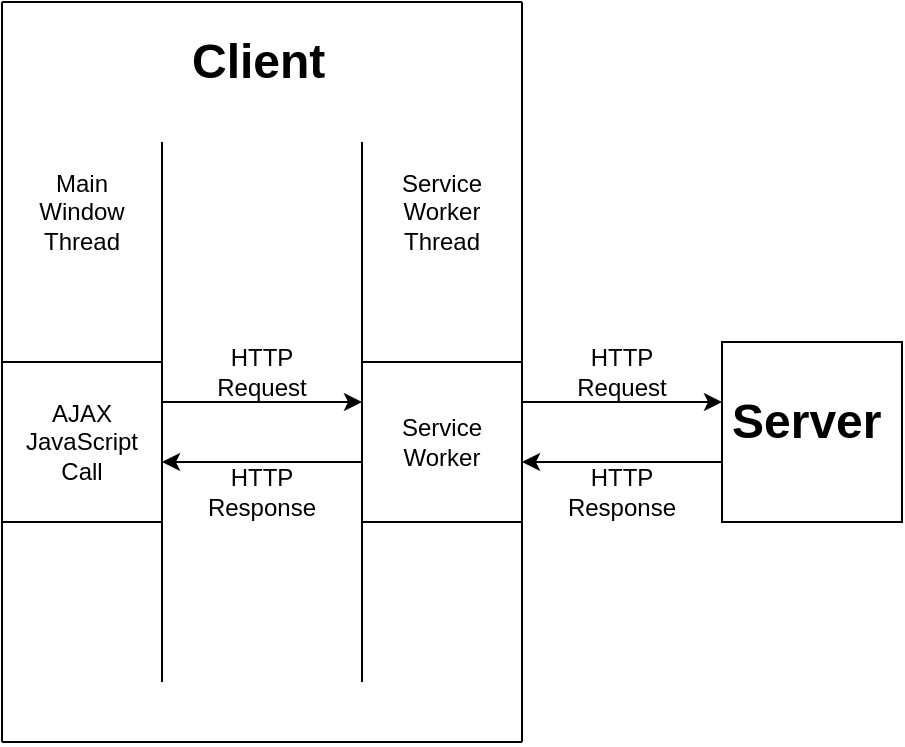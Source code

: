 <mxfile version="21.3.2" type="github">
  <diagram name="Page-1" id="LiBG0f6Ud3o7dusU4buq">
    <mxGraphModel dx="1562" dy="869" grid="1" gridSize="10" guides="1" tooltips="1" connect="1" arrows="1" fold="1" page="1" pageScale="1" pageWidth="850" pageHeight="1100" math="0" shadow="0">
      <root>
        <mxCell id="0" />
        <mxCell id="1" parent="0" />
        <mxCell id="D3ZRM21QkUFcYyvOqE70-35" value="" style="group" parent="1" vertex="1" connectable="0">
          <mxGeometry x="40" y="30" width="450" height="370" as="geometry" />
        </mxCell>
        <mxCell id="D3ZRM21QkUFcYyvOqE70-18" value="" style="group" parent="D3ZRM21QkUFcYyvOqE70-35" vertex="1" connectable="0">
          <mxGeometry x="80" y="170" width="100" height="30" as="geometry" />
        </mxCell>
        <mxCell id="D3ZRM21QkUFcYyvOqE70-16" value="" style="endArrow=classic;html=1;rounded=0;" parent="D3ZRM21QkUFcYyvOqE70-18" edge="1">
          <mxGeometry width="50" height="50" relative="1" as="geometry">
            <mxPoint y="30" as="sourcePoint" />
            <mxPoint x="100" y="30" as="targetPoint" />
          </mxGeometry>
        </mxCell>
        <mxCell id="D3ZRM21QkUFcYyvOqE70-17" value="HTTP Request" style="text;html=1;strokeColor=none;fillColor=none;align=center;verticalAlign=middle;whiteSpace=wrap;rounded=0;" parent="D3ZRM21QkUFcYyvOqE70-18" vertex="1">
          <mxGeometry x="20" width="60" height="30" as="geometry" />
        </mxCell>
        <mxCell id="D3ZRM21QkUFcYyvOqE70-19" value="" style="group" parent="D3ZRM21QkUFcYyvOqE70-35" vertex="1" connectable="0">
          <mxGeometry x="260" y="170" width="100" height="30" as="geometry" />
        </mxCell>
        <mxCell id="D3ZRM21QkUFcYyvOqE70-20" value="" style="endArrow=classic;html=1;rounded=0;" parent="D3ZRM21QkUFcYyvOqE70-19" edge="1">
          <mxGeometry width="50" height="50" relative="1" as="geometry">
            <mxPoint y="30" as="sourcePoint" />
            <mxPoint x="100" y="30" as="targetPoint" />
          </mxGeometry>
        </mxCell>
        <mxCell id="D3ZRM21QkUFcYyvOqE70-21" value="HTTP Request" style="text;html=1;strokeColor=none;fillColor=none;align=center;verticalAlign=middle;whiteSpace=wrap;rounded=0;" parent="D3ZRM21QkUFcYyvOqE70-19" vertex="1">
          <mxGeometry x="20" width="60" height="30" as="geometry" />
        </mxCell>
        <mxCell id="D3ZRM21QkUFcYyvOqE70-24" value="" style="group" parent="D3ZRM21QkUFcYyvOqE70-35" vertex="1" connectable="0">
          <mxGeometry x="260" y="230" width="100" height="30" as="geometry" />
        </mxCell>
        <mxCell id="D3ZRM21QkUFcYyvOqE70-22" value="" style="endArrow=classic;html=1;rounded=0;" parent="D3ZRM21QkUFcYyvOqE70-24" edge="1">
          <mxGeometry width="50" height="50" relative="1" as="geometry">
            <mxPoint x="100" as="sourcePoint" />
            <mxPoint as="targetPoint" />
          </mxGeometry>
        </mxCell>
        <mxCell id="D3ZRM21QkUFcYyvOqE70-23" value="HTTP Response" style="text;html=1;strokeColor=none;fillColor=none;align=center;verticalAlign=middle;whiteSpace=wrap;rounded=0;" parent="D3ZRM21QkUFcYyvOqE70-24" vertex="1">
          <mxGeometry x="20" width="60" height="30" as="geometry" />
        </mxCell>
        <mxCell id="D3ZRM21QkUFcYyvOqE70-12" value="" style="whiteSpace=wrap;html=1;aspect=fixed;" parent="D3ZRM21QkUFcYyvOqE70-35" vertex="1">
          <mxGeometry x="360" y="170" width="90" height="90" as="geometry" />
        </mxCell>
        <mxCell id="D3ZRM21QkUFcYyvOqE70-7" value="Service Worker" style="whiteSpace=wrap;html=1;aspect=fixed;" parent="D3ZRM21QkUFcYyvOqE70-35" vertex="1">
          <mxGeometry x="180" y="180" width="80" height="80" as="geometry" />
        </mxCell>
        <mxCell id="D3ZRM21QkUFcYyvOqE70-8" value="" style="endArrow=none;html=1;rounded=0;" parent="D3ZRM21QkUFcYyvOqE70-35" edge="1">
          <mxGeometry width="50" height="50" relative="1" as="geometry">
            <mxPoint x="180" y="340" as="sourcePoint" />
            <mxPoint x="180" y="70" as="targetPoint" />
          </mxGeometry>
        </mxCell>
        <mxCell id="D3ZRM21QkUFcYyvOqE70-9" value="" style="endArrow=none;html=1;rounded=0;" parent="D3ZRM21QkUFcYyvOqE70-35" edge="1">
          <mxGeometry width="50" height="50" relative="1" as="geometry">
            <mxPoint x="260" y="370" as="sourcePoint" />
            <mxPoint x="260" as="targetPoint" />
          </mxGeometry>
        </mxCell>
        <mxCell id="D3ZRM21QkUFcYyvOqE70-10" value="Service Worker Thread" style="text;html=1;strokeColor=none;fillColor=none;align=center;verticalAlign=middle;whiteSpace=wrap;rounded=0;" parent="D3ZRM21QkUFcYyvOqE70-35" vertex="1">
          <mxGeometry x="190" y="90" width="60" height="30" as="geometry" />
        </mxCell>
        <mxCell id="D3ZRM21QkUFcYyvOqE70-25" value="" style="group" parent="D3ZRM21QkUFcYyvOqE70-35" vertex="1" connectable="0">
          <mxGeometry x="80" y="230" width="100" height="30" as="geometry" />
        </mxCell>
        <mxCell id="D3ZRM21QkUFcYyvOqE70-26" value="" style="endArrow=classic;html=1;rounded=0;" parent="D3ZRM21QkUFcYyvOqE70-25" edge="1">
          <mxGeometry width="50" height="50" relative="1" as="geometry">
            <mxPoint x="100" as="sourcePoint" />
            <mxPoint as="targetPoint" />
          </mxGeometry>
        </mxCell>
        <mxCell id="D3ZRM21QkUFcYyvOqE70-27" value="HTTP Response" style="text;html=1;strokeColor=none;fillColor=none;align=center;verticalAlign=middle;whiteSpace=wrap;rounded=0;" parent="D3ZRM21QkUFcYyvOqE70-25" vertex="1">
          <mxGeometry x="20" width="60" height="30" as="geometry" />
        </mxCell>
        <mxCell id="D3ZRM21QkUFcYyvOqE70-1" value="AJAX JavaScript Call" style="whiteSpace=wrap;html=1;aspect=fixed;" parent="D3ZRM21QkUFcYyvOqE70-35" vertex="1">
          <mxGeometry y="180" width="80" height="80" as="geometry" />
        </mxCell>
        <mxCell id="D3ZRM21QkUFcYyvOqE70-2" value="" style="endArrow=none;html=1;rounded=0;" parent="D3ZRM21QkUFcYyvOqE70-35" edge="1">
          <mxGeometry width="50" height="50" relative="1" as="geometry">
            <mxPoint y="370" as="sourcePoint" />
            <mxPoint as="targetPoint" />
          </mxGeometry>
        </mxCell>
        <mxCell id="D3ZRM21QkUFcYyvOqE70-3" value="" style="endArrow=none;html=1;rounded=0;" parent="D3ZRM21QkUFcYyvOqE70-35" edge="1">
          <mxGeometry width="50" height="50" relative="1" as="geometry">
            <mxPoint x="80" y="340" as="sourcePoint" />
            <mxPoint x="80" y="70" as="targetPoint" />
          </mxGeometry>
        </mxCell>
        <mxCell id="D3ZRM21QkUFcYyvOqE70-4" value="Main Window Thread" style="text;html=1;strokeColor=none;fillColor=none;align=center;verticalAlign=middle;whiteSpace=wrap;rounded=0;" parent="D3ZRM21QkUFcYyvOqE70-35" vertex="1">
          <mxGeometry x="10" y="90" width="60" height="30" as="geometry" />
        </mxCell>
        <mxCell id="D3ZRM21QkUFcYyvOqE70-30" value="" style="endArrow=none;html=1;rounded=0;" parent="D3ZRM21QkUFcYyvOqE70-35" edge="1">
          <mxGeometry width="50" height="50" relative="1" as="geometry">
            <mxPoint as="sourcePoint" />
            <mxPoint x="260" as="targetPoint" />
          </mxGeometry>
        </mxCell>
        <mxCell id="D3ZRM21QkUFcYyvOqE70-31" value="" style="endArrow=none;html=1;rounded=0;" parent="D3ZRM21QkUFcYyvOqE70-35" edge="1">
          <mxGeometry width="50" height="50" relative="1" as="geometry">
            <mxPoint y="370" as="sourcePoint" />
            <mxPoint x="260" y="370" as="targetPoint" />
          </mxGeometry>
        </mxCell>
        <mxCell id="D3ZRM21QkUFcYyvOqE70-32" value="&lt;h1&gt;Client&lt;/h1&gt;" style="text;html=1;strokeColor=none;fillColor=none;spacing=5;spacingTop=-20;whiteSpace=wrap;overflow=hidden;rounded=0;" parent="D3ZRM21QkUFcYyvOqE70-35" vertex="1">
          <mxGeometry x="90" y="10" width="80" height="40" as="geometry" />
        </mxCell>
        <mxCell id="D3ZRM21QkUFcYyvOqE70-33" value="&lt;h1&gt;Server&lt;/h1&gt;" style="text;html=1;strokeColor=none;fillColor=none;spacing=5;spacingTop=-20;whiteSpace=wrap;overflow=hidden;rounded=0;" parent="D3ZRM21QkUFcYyvOqE70-35" vertex="1">
          <mxGeometry x="360" y="190" width="90" height="40" as="geometry" />
        </mxCell>
      </root>
    </mxGraphModel>
  </diagram>
</mxfile>

